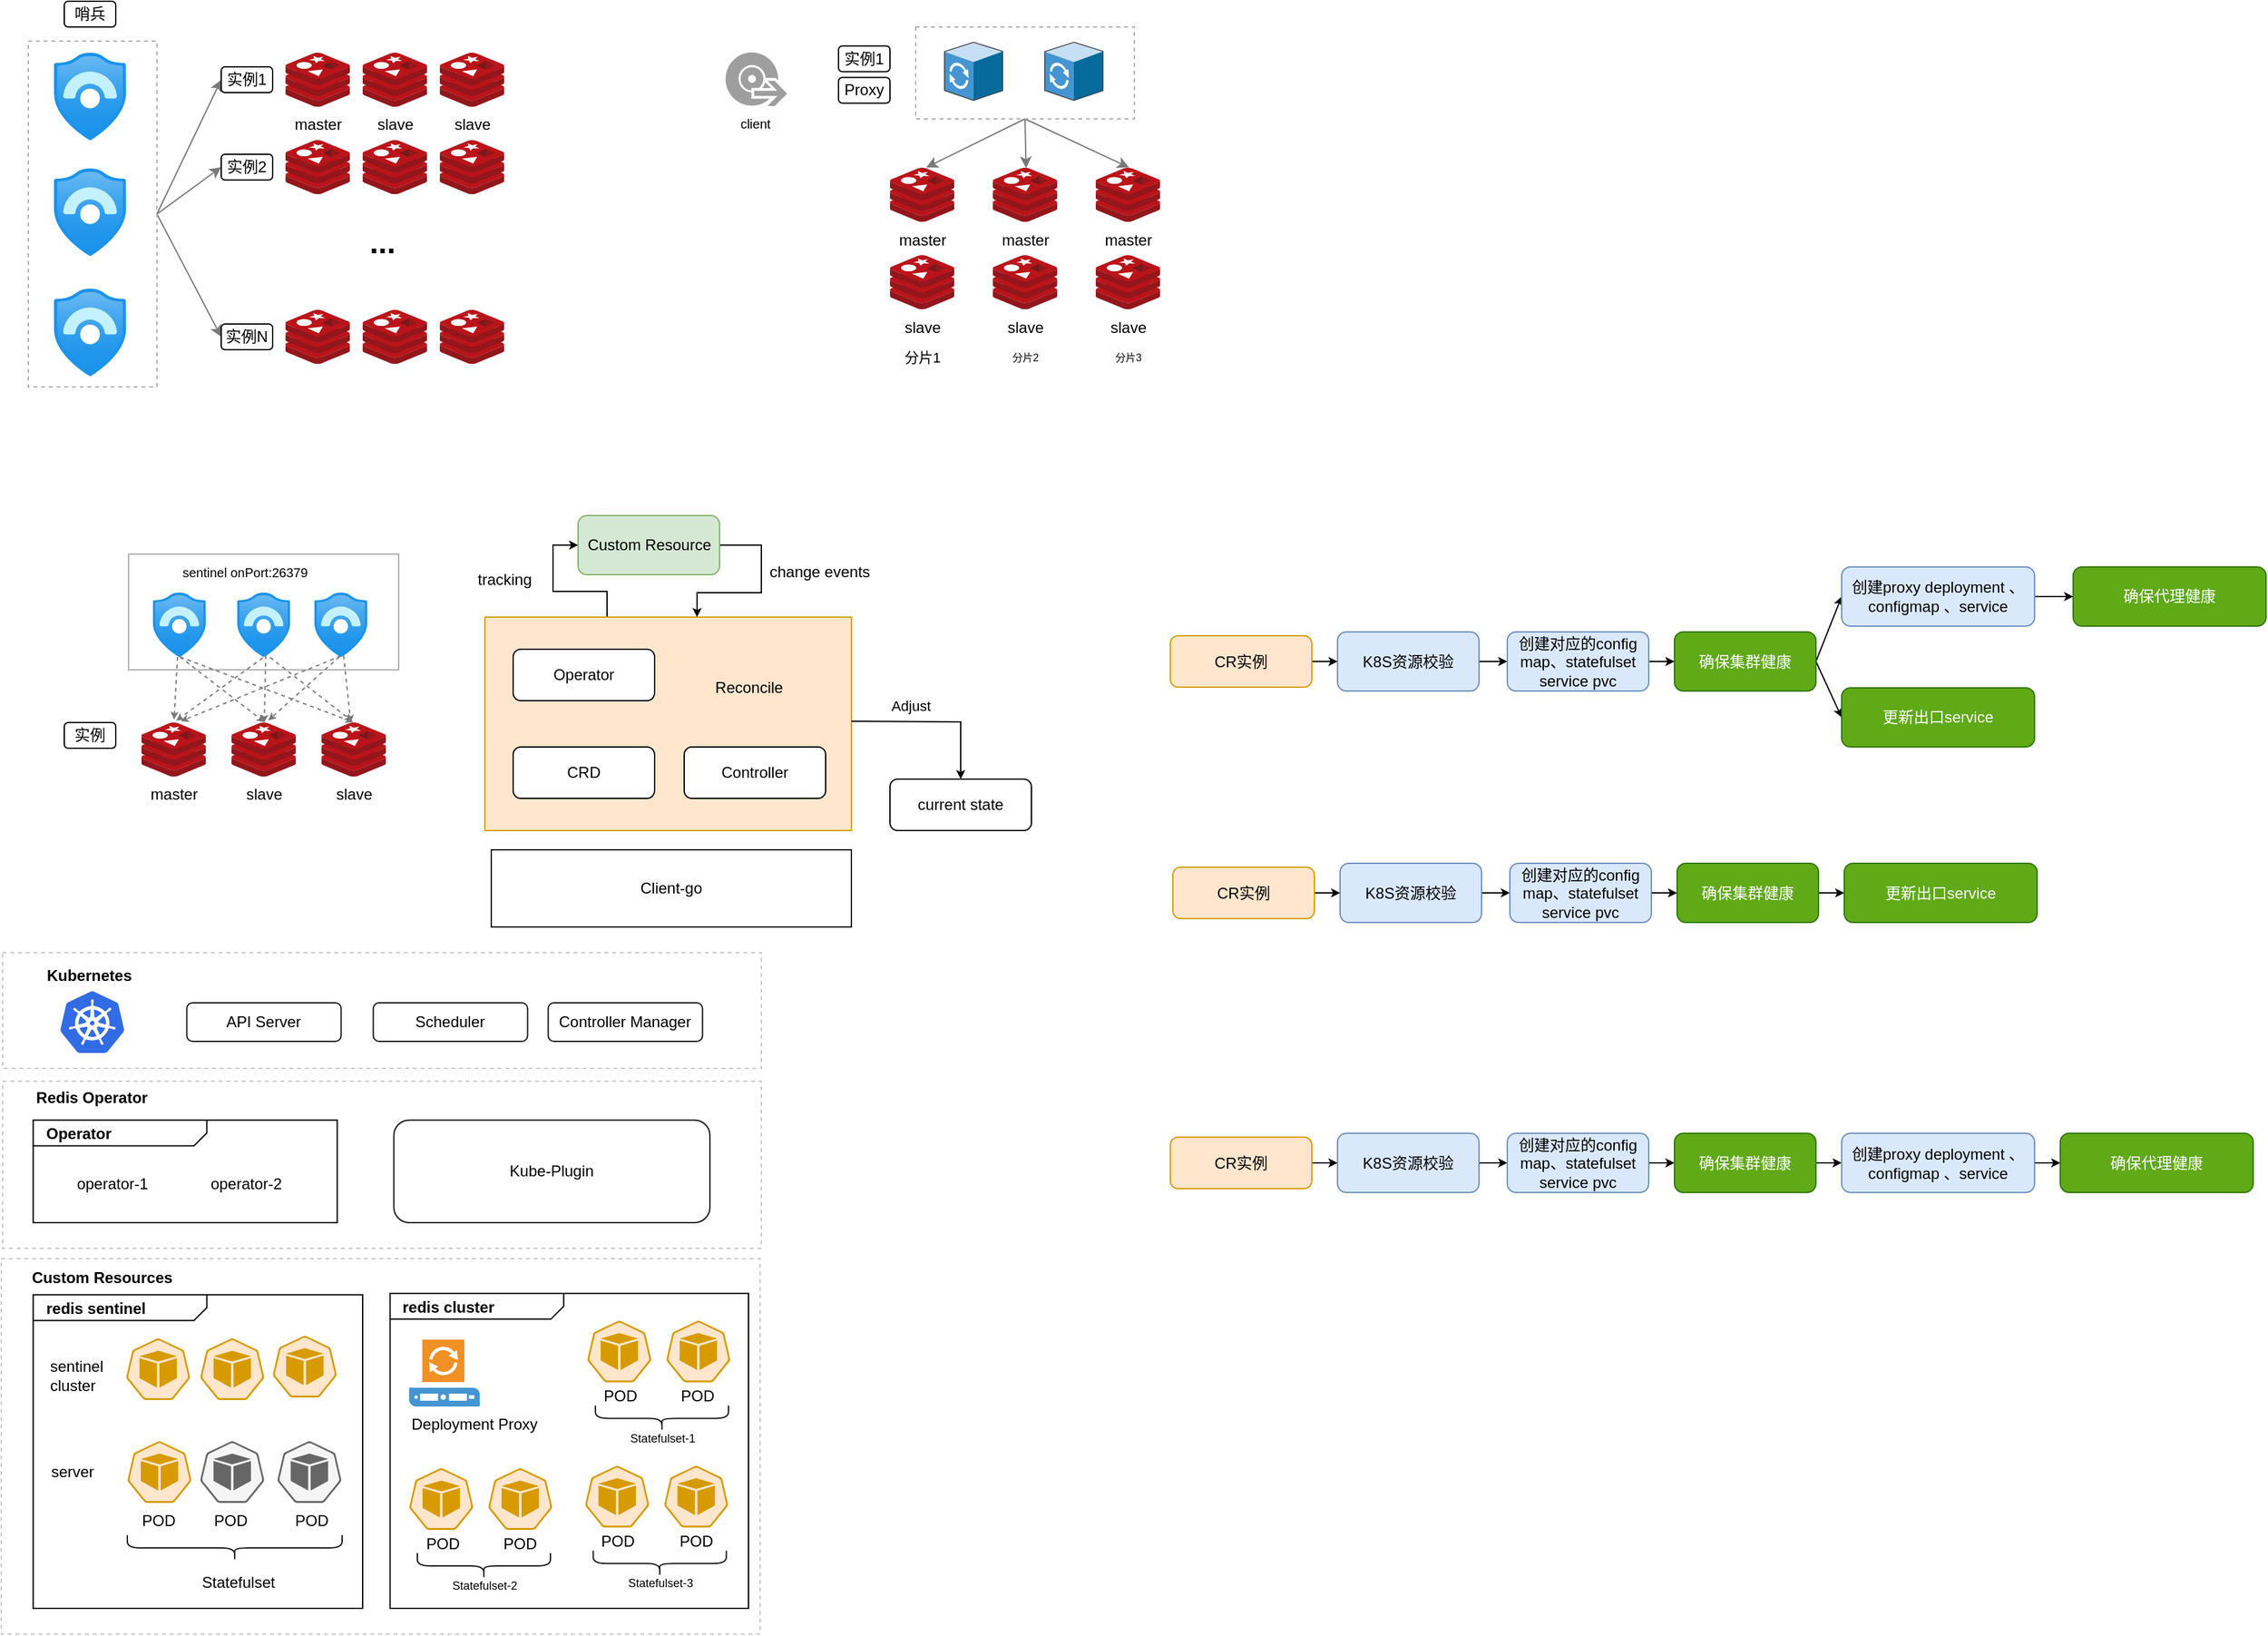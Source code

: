<mxfile version="15.9.6" type="github">
  <diagram id="UypYDCY0DTO_qoeUGzVr" name="Page-1">
    <mxGraphModel dx="981" dy="548" grid="1" gridSize="10" guides="1" tooltips="1" connect="1" arrows="1" fold="1" page="1" pageScale="1" pageWidth="2336" pageHeight="1654" math="0" shadow="0">
      <root>
        <mxCell id="0" />
        <mxCell id="1" parent="0" />
        <mxCell id="_x-VhurMgfSDuc2ts5zv-58" value="" style="rounded=0;whiteSpace=wrap;html=1;dashed=1;strokeColor=#C7C7C7;" vertex="1" parent="1">
          <mxGeometry x="19" y="1008" width="590" height="292" as="geometry" />
        </mxCell>
        <mxCell id="_x-VhurMgfSDuc2ts5zv-57" value="&lt;p style=&quot;margin: 0px ; margin-top: 4px ; margin-left: 10px ; text-align: left&quot;&gt;&lt;b&gt;redis cluster&lt;/b&gt;&lt;/p&gt;" style="html=1;shape=mxgraph.sysml.package;align=left;spacingLeft=5;verticalAlign=top;spacingTop=-3;labelX=135;html=1;overflow=fill;" vertex="1" parent="1">
          <mxGeometry x="321.3" y="1035.06" width="278.7" height="244.94" as="geometry" />
        </mxCell>
        <mxCell id="_x-VhurMgfSDuc2ts5zv-37" value="&lt;p style=&quot;margin: 0px ; margin-top: 4px ; margin-left: 10px ; text-align: left&quot;&gt;&lt;b&gt;redis sentinel&lt;/b&gt;&lt;/p&gt;" style="html=1;shape=mxgraph.sysml.package;align=left;spacingLeft=5;verticalAlign=top;spacingTop=-3;labelX=135;html=1;overflow=fill;" vertex="1" parent="1">
          <mxGeometry x="43.8" y="1036.13" width="256.2" height="243.87" as="geometry" />
        </mxCell>
        <mxCell id="_x-VhurMgfSDuc2ts5zv-23" value="" style="rounded=0;whiteSpace=wrap;html=1;dashed=1;strokeColor=#C7C7C7;" vertex="1" parent="1">
          <mxGeometry x="20" y="870" width="590" height="130" as="geometry" />
        </mxCell>
        <mxCell id="_x-VhurMgfSDuc2ts5zv-11" value="" style="rounded=0;whiteSpace=wrap;html=1;dashed=1;strokeColor=#C7C7C7;" vertex="1" parent="1">
          <mxGeometry x="20" y="770" width="590" height="90" as="geometry" />
        </mxCell>
        <mxCell id="SwYEhvY1zTtye4a5UMkW-8" style="edgeStyle=orthogonalEdgeStyle;rounded=0;orthogonalLoop=1;jettySize=auto;html=1;exitX=0.405;exitY=0.004;exitDx=0;exitDy=0;entryX=0;entryY=0.5;entryDx=0;entryDy=0;exitPerimeter=0;endSize=4;" parent="1" source="SwYEhvY1zTtye4a5UMkW-6" target="SwYEhvY1zTtye4a5UMkW-2" edge="1">
          <mxGeometry relative="1" as="geometry">
            <Array as="points">
              <mxPoint x="490" y="489" />
              <mxPoint x="448" y="489" />
              <mxPoint x="448" y="453" />
            </Array>
          </mxGeometry>
        </mxCell>
        <mxCell id="SwYEhvY1zTtye4a5UMkW-6" value="" style="rounded=0;whiteSpace=wrap;html=1;fillColor=#ffe6cc;strokeColor=#d79b00;" parent="1" vertex="1">
          <mxGeometry x="395" y="509" width="285" height="166" as="geometry" />
        </mxCell>
        <mxCell id="2Fcq3Pcda0Rbf09F9esO-19" style="rounded=0;orthogonalLoop=1;jettySize=auto;html=1;entryX=0;entryY=0.5;entryDx=0;entryDy=0;exitX=1;exitY=0.5;exitDx=0;exitDy=0;strokeColor=#787878;" parent="1" source="2Fcq3Pcda0Rbf09F9esO-18" target="2Fcq3Pcda0Rbf09F9esO-7" edge="1">
          <mxGeometry relative="1" as="geometry" />
        </mxCell>
        <mxCell id="2Fcq3Pcda0Rbf09F9esO-20" style="edgeStyle=none;rounded=0;orthogonalLoop=1;jettySize=auto;html=1;exitX=1;exitY=0.5;exitDx=0;exitDy=0;entryX=0;entryY=0.5;entryDx=0;entryDy=0;strokeColor=#787878;" parent="1" source="2Fcq3Pcda0Rbf09F9esO-18" target="2Fcq3Pcda0Rbf09F9esO-11" edge="1">
          <mxGeometry relative="1" as="geometry" />
        </mxCell>
        <mxCell id="2Fcq3Pcda0Rbf09F9esO-21" style="edgeStyle=none;rounded=0;orthogonalLoop=1;jettySize=auto;html=1;exitX=1;exitY=0.5;exitDx=0;exitDy=0;entryX=0;entryY=0.5;entryDx=0;entryDy=0;strokeColor=#787878;" parent="1" source="2Fcq3Pcda0Rbf09F9esO-18" target="2Fcq3Pcda0Rbf09F9esO-15" edge="1">
          <mxGeometry relative="1" as="geometry" />
        </mxCell>
        <mxCell id="2Fcq3Pcda0Rbf09F9esO-18" value="" style="rounded=0;whiteSpace=wrap;html=1;dashed=1;strokeColor=#ADADAD;fillColor=none;gradientColor=none;" parent="1" vertex="1">
          <mxGeometry x="40" y="61" width="100" height="269" as="geometry" />
        </mxCell>
        <mxCell id="2Fcq3Pcda0Rbf09F9esO-1" value="master" style="sketch=0;aspect=fixed;html=1;points=[];align=center;image;fontSize=12;image=img/lib/mscae/Cache_Redis_Product.svg;" parent="1" vertex="1">
          <mxGeometry x="240" y="70" width="50" height="42" as="geometry" />
        </mxCell>
        <mxCell id="2Fcq3Pcda0Rbf09F9esO-2" value="" style="aspect=fixed;html=1;points=[];align=center;image;fontSize=12;image=img/lib/azure2/security/Azure_Sentinel.svg;" parent="1" vertex="1">
          <mxGeometry x="60" y="70" width="56.0" height="68" as="geometry" />
        </mxCell>
        <mxCell id="2Fcq3Pcda0Rbf09F9esO-3" value="" style="aspect=fixed;html=1;points=[];align=center;image;fontSize=12;image=img/lib/azure2/security/Azure_Sentinel.svg;" parent="1" vertex="1">
          <mxGeometry x="60" y="160" width="56.0" height="68" as="geometry" />
        </mxCell>
        <mxCell id="2Fcq3Pcda0Rbf09F9esO-4" value="" style="aspect=fixed;html=1;points=[];align=center;image;fontSize=12;image=img/lib/azure2/security/Azure_Sentinel.svg;" parent="1" vertex="1">
          <mxGeometry x="60" y="253.5" width="56.0" height="68" as="geometry" />
        </mxCell>
        <mxCell id="2Fcq3Pcda0Rbf09F9esO-5" value="slave" style="sketch=0;aspect=fixed;html=1;points=[];align=center;image;fontSize=12;image=img/lib/mscae/Cache_Redis_Product.svg;" parent="1" vertex="1">
          <mxGeometry x="360" y="70" width="50" height="42" as="geometry" />
        </mxCell>
        <mxCell id="2Fcq3Pcda0Rbf09F9esO-6" value="slave" style="sketch=0;aspect=fixed;html=1;points=[];align=center;image;fontSize=12;image=img/lib/mscae/Cache_Redis_Product.svg;" parent="1" vertex="1">
          <mxGeometry x="300" y="70" width="50" height="42" as="geometry" />
        </mxCell>
        <mxCell id="2Fcq3Pcda0Rbf09F9esO-7" value="实例1" style="rounded=1;whiteSpace=wrap;html=1;" parent="1" vertex="1">
          <mxGeometry x="190" y="81" width="40" height="20" as="geometry" />
        </mxCell>
        <mxCell id="2Fcq3Pcda0Rbf09F9esO-8" value="" style="sketch=0;aspect=fixed;html=1;points=[];align=center;image;fontSize=12;image=img/lib/mscae/Cache_Redis_Product.svg;" parent="1" vertex="1">
          <mxGeometry x="240" y="138" width="50" height="42" as="geometry" />
        </mxCell>
        <mxCell id="2Fcq3Pcda0Rbf09F9esO-9" value="" style="sketch=0;aspect=fixed;html=1;points=[];align=center;image;fontSize=12;image=img/lib/mscae/Cache_Redis_Product.svg;" parent="1" vertex="1">
          <mxGeometry x="360" y="138" width="50" height="42" as="geometry" />
        </mxCell>
        <mxCell id="2Fcq3Pcda0Rbf09F9esO-10" value="" style="sketch=0;aspect=fixed;html=1;points=[];align=center;image;fontSize=12;image=img/lib/mscae/Cache_Redis_Product.svg;" parent="1" vertex="1">
          <mxGeometry x="300" y="138" width="50" height="42" as="geometry" />
        </mxCell>
        <mxCell id="2Fcq3Pcda0Rbf09F9esO-11" value="实例2" style="rounded=1;whiteSpace=wrap;html=1;" parent="1" vertex="1">
          <mxGeometry x="190" y="149" width="40" height="20" as="geometry" />
        </mxCell>
        <mxCell id="2Fcq3Pcda0Rbf09F9esO-12" value="" style="sketch=0;aspect=fixed;html=1;points=[];align=center;image;fontSize=12;image=img/lib/mscae/Cache_Redis_Product.svg;" parent="1" vertex="1">
          <mxGeometry x="240" y="270" width="50" height="42" as="geometry" />
        </mxCell>
        <mxCell id="2Fcq3Pcda0Rbf09F9esO-13" value="" style="sketch=0;aspect=fixed;html=1;points=[];align=center;image;fontSize=12;image=img/lib/mscae/Cache_Redis_Product.svg;" parent="1" vertex="1">
          <mxGeometry x="360" y="270" width="50" height="42" as="geometry" />
        </mxCell>
        <mxCell id="2Fcq3Pcda0Rbf09F9esO-14" value="" style="sketch=0;aspect=fixed;html=1;points=[];align=center;image;fontSize=12;image=img/lib/mscae/Cache_Redis_Product.svg;" parent="1" vertex="1">
          <mxGeometry x="300" y="270" width="50" height="42" as="geometry" />
        </mxCell>
        <mxCell id="2Fcq3Pcda0Rbf09F9esO-15" value="实例N" style="rounded=1;whiteSpace=wrap;html=1;" parent="1" vertex="1">
          <mxGeometry x="190" y="281" width="40" height="20" as="geometry" />
        </mxCell>
        <mxCell id="2Fcq3Pcda0Rbf09F9esO-16" value="&lt;h1&gt;&lt;b style=&quot;line-height: 2.2&quot;&gt;...&lt;/b&gt;&lt;/h1&gt;" style="text;html=1;resizable=0;autosize=1;align=center;verticalAlign=middle;points=[];fillColor=none;strokeColor=none;rounded=0;" parent="1" vertex="1">
          <mxGeometry x="295" y="173" width="40" height="90" as="geometry" />
        </mxCell>
        <mxCell id="2Fcq3Pcda0Rbf09F9esO-17" value="哨兵" style="rounded=1;whiteSpace=wrap;html=1;" parent="1" vertex="1">
          <mxGeometry x="68" y="30" width="40" height="20" as="geometry" />
        </mxCell>
        <mxCell id="2Fcq3Pcda0Rbf09F9esO-63" style="edgeStyle=none;rounded=0;orthogonalLoop=1;jettySize=auto;html=1;exitX=0.5;exitY=1;exitDx=0;exitDy=0;entryX=0.565;entryY=-0.006;entryDx=0;entryDy=0;entryPerimeter=0;fontSize=8;strokeColor=#787878;" parent="1" source="2Fcq3Pcda0Rbf09F9esO-25" target="2Fcq3Pcda0Rbf09F9esO-26" edge="1">
          <mxGeometry relative="1" as="geometry" />
        </mxCell>
        <mxCell id="2Fcq3Pcda0Rbf09F9esO-64" style="edgeStyle=none;rounded=0;orthogonalLoop=1;jettySize=auto;html=1;exitX=0.5;exitY=1;exitDx=0;exitDy=0;entryX=0.517;entryY=0.006;entryDx=0;entryDy=0;entryPerimeter=0;fontSize=8;strokeColor=#787878;" parent="1" source="2Fcq3Pcda0Rbf09F9esO-25" target="2Fcq3Pcda0Rbf09F9esO-56" edge="1">
          <mxGeometry relative="1" as="geometry" />
        </mxCell>
        <mxCell id="2Fcq3Pcda0Rbf09F9esO-65" style="edgeStyle=none;rounded=0;orthogonalLoop=1;jettySize=auto;html=1;exitX=0.5;exitY=1;exitDx=0;exitDy=0;entryX=0.517;entryY=-0.006;entryDx=0;entryDy=0;entryPerimeter=0;fontSize=8;strokeColor=#787878;" parent="1" source="2Fcq3Pcda0Rbf09F9esO-25" target="2Fcq3Pcda0Rbf09F9esO-59" edge="1">
          <mxGeometry relative="1" as="geometry" />
        </mxCell>
        <mxCell id="2Fcq3Pcda0Rbf09F9esO-25" value="" style="rounded=0;whiteSpace=wrap;html=1;dashed=1;strokeColor=#ADADAD;fillColor=none;gradientColor=none;" parent="1" vertex="1">
          <mxGeometry x="730" y="50" width="170" height="71.5" as="geometry" />
        </mxCell>
        <mxCell id="2Fcq3Pcda0Rbf09F9esO-26" value="master" style="sketch=0;aspect=fixed;html=1;points=[];align=center;image;fontSize=12;image=img/lib/mscae/Cache_Redis_Product.svg;" parent="1" vertex="1">
          <mxGeometry x="710" y="159.5" width="50" height="42" as="geometry" />
        </mxCell>
        <mxCell id="2Fcq3Pcda0Rbf09F9esO-31" value="slave" style="sketch=0;aspect=fixed;html=1;points=[];align=center;image;fontSize=12;image=img/lib/mscae/Cache_Redis_Product.svg;" parent="1" vertex="1">
          <mxGeometry x="710" y="227.5" width="50" height="42" as="geometry" />
        </mxCell>
        <mxCell id="2Fcq3Pcda0Rbf09F9esO-32" value="实例1" style="rounded=1;whiteSpace=wrap;html=1;" parent="1" vertex="1">
          <mxGeometry x="670" y="64.75" width="40" height="20" as="geometry" />
        </mxCell>
        <mxCell id="2Fcq3Pcda0Rbf09F9esO-42" value="Proxy" style="rounded=1;whiteSpace=wrap;html=1;" parent="1" vertex="1">
          <mxGeometry x="670" y="89.25" width="40" height="20" as="geometry" />
        </mxCell>
        <mxCell id="2Fcq3Pcda0Rbf09F9esO-44" value="" style="shadow=0;dashed=0;html=1;labelPosition=center;verticalLabelPosition=bottom;verticalAlign=top;align=center;outlineConnect=0;shape=mxgraph.veeam.3d.proxy;strokeColor=#ADADAD;fillColor=none;gradientColor=none;" parent="1" vertex="1">
          <mxGeometry x="752" y="61.5" width="46" height="46" as="geometry" />
        </mxCell>
        <mxCell id="2Fcq3Pcda0Rbf09F9esO-46" value="" style="shadow=0;dashed=0;html=1;labelPosition=center;verticalLabelPosition=bottom;verticalAlign=top;align=center;outlineConnect=0;shape=mxgraph.veeam.3d.proxy;strokeColor=#ADADAD;fillColor=none;gradientColor=none;" parent="1" vertex="1">
          <mxGeometry x="830" y="61.5" width="46" height="46" as="geometry" />
        </mxCell>
        <mxCell id="2Fcq3Pcda0Rbf09F9esO-55" value="分片1" style="rounded=1;fontSize=11;fillColor=none;strokeColor=none;html=1;" parent="1" vertex="1">
          <mxGeometry x="700" y="291.5" width="70" height="30" as="geometry" />
        </mxCell>
        <mxCell id="2Fcq3Pcda0Rbf09F9esO-56" value="master" style="sketch=0;aspect=fixed;html=1;points=[];align=center;image;fontSize=12;image=img/lib/mscae/Cache_Redis_Product.svg;" parent="1" vertex="1">
          <mxGeometry x="790" y="159.5" width="50" height="42" as="geometry" />
        </mxCell>
        <mxCell id="2Fcq3Pcda0Rbf09F9esO-57" value="slave" style="sketch=0;aspect=fixed;html=1;points=[];align=center;image;fontSize=12;image=img/lib/mscae/Cache_Redis_Product.svg;" parent="1" vertex="1">
          <mxGeometry x="790" y="227.5" width="50" height="42" as="geometry" />
        </mxCell>
        <mxCell id="2Fcq3Pcda0Rbf09F9esO-58" value="分片2" style="rounded=1;fontSize=8;fillColor=none;strokeColor=none;html=1;" parent="1" vertex="1">
          <mxGeometry x="780" y="291.5" width="70" height="30" as="geometry" />
        </mxCell>
        <mxCell id="2Fcq3Pcda0Rbf09F9esO-59" value="master" style="sketch=0;aspect=fixed;html=1;points=[];align=center;image;fontSize=12;image=img/lib/mscae/Cache_Redis_Product.svg;" parent="1" vertex="1">
          <mxGeometry x="870" y="159.5" width="50" height="42" as="geometry" />
        </mxCell>
        <mxCell id="2Fcq3Pcda0Rbf09F9esO-60" value="slave" style="sketch=0;aspect=fixed;html=1;points=[];align=center;image;fontSize=12;image=img/lib/mscae/Cache_Redis_Product.svg;" parent="1" vertex="1">
          <mxGeometry x="870" y="227.5" width="50" height="42" as="geometry" />
        </mxCell>
        <mxCell id="2Fcq3Pcda0Rbf09F9esO-61" value="分片3" style="rounded=1;fontSize=8;fillColor=none;strokeColor=none;html=1;" parent="1" vertex="1">
          <mxGeometry x="860" y="291.5" width="70" height="30" as="geometry" />
        </mxCell>
        <mxCell id="2Fcq3Pcda0Rbf09F9esO-94" value="" style="rounded=0;whiteSpace=wrap;html=1;strokeColor=#ADADAD;fillColor=none;gradientColor=none;" parent="1" vertex="1">
          <mxGeometry x="118" y="460" width="210" height="90" as="geometry" />
        </mxCell>
        <mxCell id="2Fcq3Pcda0Rbf09F9esO-95" value="master" style="sketch=0;aspect=fixed;html=1;points=[];align=center;image;fontSize=12;image=img/lib/mscae/Cache_Redis_Product.svg;" parent="1" vertex="1">
          <mxGeometry x="128" y="591" width="50" height="42" as="geometry" />
        </mxCell>
        <mxCell id="2Fcq3Pcda0Rbf09F9esO-98" value="" style="aspect=fixed;html=1;points=[];align=center;image;fontSize=12;image=img/lib/azure2/security/Azure_Sentinel.svg;" parent="1" vertex="1">
          <mxGeometry x="262.41" y="490" width="41.18" height="50" as="geometry" />
        </mxCell>
        <mxCell id="2Fcq3Pcda0Rbf09F9esO-99" value="slave" style="sketch=0;aspect=fixed;html=1;points=[];align=center;image;fontSize=12;image=img/lib/mscae/Cache_Redis_Product.svg;" parent="1" vertex="1">
          <mxGeometry x="268" y="591" width="50" height="42" as="geometry" />
        </mxCell>
        <mxCell id="2Fcq3Pcda0Rbf09F9esO-100" value="slave" style="sketch=0;aspect=fixed;html=1;points=[];align=center;image;fontSize=12;image=img/lib/mscae/Cache_Redis_Product.svg;" parent="1" vertex="1">
          <mxGeometry x="198" y="591" width="50" height="42" as="geometry" />
        </mxCell>
        <mxCell id="2Fcq3Pcda0Rbf09F9esO-101" value="实例" style="rounded=1;whiteSpace=wrap;html=1;" parent="1" vertex="1">
          <mxGeometry x="68" y="591" width="40" height="20" as="geometry" />
        </mxCell>
        <mxCell id="2Fcq3Pcda0Rbf09F9esO-111" value="sentinel onPort:26379" style="rounded=1;whiteSpace=wrap;strokeColor=none;fillColor=none;align=left;fontSize=10;" parent="1" vertex="1">
          <mxGeometry x="158" y="464" width="130" height="20" as="geometry" />
        </mxCell>
        <mxCell id="2Fcq3Pcda0Rbf09F9esO-117" style="edgeStyle=none;rounded=0;orthogonalLoop=1;jettySize=auto;html=1;entryX=0.507;entryY=-0.056;entryDx=0;entryDy=0;entryPerimeter=0;dashed=1;fontSize=10;strokeColor=#787878;endSize=3;" parent="1" source="2Fcq3Pcda0Rbf09F9esO-112" target="2Fcq3Pcda0Rbf09F9esO-95" edge="1">
          <mxGeometry relative="1" as="geometry" />
        </mxCell>
        <mxCell id="2Fcq3Pcda0Rbf09F9esO-112" value="" style="aspect=fixed;html=1;points=[];align=center;image;fontSize=12;image=img/lib/azure2/security/Azure_Sentinel.svg;" parent="1" vertex="1">
          <mxGeometry x="136.82" y="490" width="41.18" height="50" as="geometry" />
        </mxCell>
        <mxCell id="2Fcq3Pcda0Rbf09F9esO-113" value="" style="aspect=fixed;html=1;points=[];align=center;image;fontSize=12;image=img/lib/azure2/security/Azure_Sentinel.svg;" parent="1" vertex="1">
          <mxGeometry x="202.41" y="490" width="41.18" height="50" as="geometry" />
        </mxCell>
        <mxCell id="2Fcq3Pcda0Rbf09F9esO-118" style="edgeStyle=none;rounded=0;orthogonalLoop=1;jettySize=auto;html=1;entryX=0.513;entryY=-0.008;entryDx=0;entryDy=0;entryPerimeter=0;dashed=1;fontSize=10;strokeColor=#787878;endSize=3;" parent="1" target="2Fcq3Pcda0Rbf09F9esO-100" edge="1">
          <mxGeometry relative="1" as="geometry">
            <mxPoint x="158" y="540" as="sourcePoint" />
            <mxPoint x="173.35" y="587.648" as="targetPoint" />
          </mxGeometry>
        </mxCell>
        <mxCell id="2Fcq3Pcda0Rbf09F9esO-119" style="edgeStyle=none;rounded=0;orthogonalLoop=1;jettySize=auto;html=1;entryX=0.493;entryY=-0.008;entryDx=0;entryDy=0;entryPerimeter=0;dashed=1;fontSize=10;strokeColor=#787878;endSize=3;" parent="1" target="2Fcq3Pcda0Rbf09F9esO-99" edge="1">
          <mxGeometry relative="1" as="geometry">
            <mxPoint x="158" y="540" as="sourcePoint" />
            <mxPoint x="183.35" y="597.648" as="targetPoint" />
          </mxGeometry>
        </mxCell>
        <mxCell id="2Fcq3Pcda0Rbf09F9esO-120" style="edgeStyle=none;rounded=0;orthogonalLoop=1;jettySize=auto;html=1;entryX=0.54;entryY=-0.032;entryDx=0;entryDy=0;entryPerimeter=0;dashed=1;fontSize=10;strokeColor=#787878;endSize=3;exitX=0.484;exitY=1.013;exitDx=0;exitDy=0;exitPerimeter=0;" parent="1" source="2Fcq3Pcda0Rbf09F9esO-113" target="2Fcq3Pcda0Rbf09F9esO-95" edge="1">
          <mxGeometry relative="1" as="geometry">
            <mxPoint x="189.78" y="570" as="sourcePoint" />
            <mxPoint x="193.35" y="607.648" as="targetPoint" />
          </mxGeometry>
        </mxCell>
        <mxCell id="2Fcq3Pcda0Rbf09F9esO-121" style="edgeStyle=none;rounded=0;orthogonalLoop=1;jettySize=auto;html=1;dashed=1;fontSize=10;strokeColor=#787878;endSize=3;exitX=0.54;exitY=0.973;exitDx=0;exitDy=0;exitPerimeter=0;" parent="1" source="2Fcq3Pcda0Rbf09F9esO-113" target="2Fcq3Pcda0Rbf09F9esO-100" edge="1">
          <mxGeometry relative="1" as="geometry">
            <mxPoint x="199.78" y="580" as="sourcePoint" />
            <mxPoint x="203.35" y="617.648" as="targetPoint" />
          </mxGeometry>
        </mxCell>
        <mxCell id="2Fcq3Pcda0Rbf09F9esO-122" style="edgeStyle=none;rounded=0;orthogonalLoop=1;jettySize=auto;html=1;entryX=0.48;entryY=-0.024;entryDx=0;entryDy=0;entryPerimeter=0;dashed=1;fontSize=10;strokeColor=#787878;endSize=3;exitX=0.621;exitY=1.007;exitDx=0;exitDy=0;exitPerimeter=0;" parent="1" source="2Fcq3Pcda0Rbf09F9esO-113" target="2Fcq3Pcda0Rbf09F9esO-99" edge="1">
          <mxGeometry relative="1" as="geometry">
            <mxPoint x="209.78" y="590" as="sourcePoint" />
            <mxPoint x="213.35" y="627.648" as="targetPoint" />
          </mxGeometry>
        </mxCell>
        <mxCell id="2Fcq3Pcda0Rbf09F9esO-123" style="edgeStyle=none;rounded=0;orthogonalLoop=1;jettySize=auto;html=1;entryX=0.613;entryY=-0.024;entryDx=0;entryDy=0;entryPerimeter=0;dashed=1;fontSize=10;strokeColor=#787878;endSize=3;exitX=0.501;exitY=0.985;exitDx=0;exitDy=0;exitPerimeter=0;" parent="1" source="2Fcq3Pcda0Rbf09F9esO-98" target="2Fcq3Pcda0Rbf09F9esO-95" edge="1">
          <mxGeometry relative="1" as="geometry">
            <mxPoint x="219.78" y="600" as="sourcePoint" />
            <mxPoint x="223.35" y="637.648" as="targetPoint" />
          </mxGeometry>
        </mxCell>
        <mxCell id="2Fcq3Pcda0Rbf09F9esO-124" style="edgeStyle=none;rounded=0;orthogonalLoop=1;jettySize=auto;html=1;entryX=0.573;entryY=-0.04;entryDx=0;entryDy=0;entryPerimeter=0;dashed=1;fontSize=10;strokeColor=#787878;endSize=3;exitX=0.473;exitY=0.998;exitDx=0;exitDy=0;exitPerimeter=0;" parent="1" source="2Fcq3Pcda0Rbf09F9esO-98" target="2Fcq3Pcda0Rbf09F9esO-100" edge="1">
          <mxGeometry relative="1" as="geometry">
            <mxPoint x="229.78" y="610" as="sourcePoint" />
            <mxPoint x="233.35" y="647.648" as="targetPoint" />
          </mxGeometry>
        </mxCell>
        <mxCell id="2Fcq3Pcda0Rbf09F9esO-125" style="edgeStyle=none;rounded=0;orthogonalLoop=1;jettySize=auto;html=1;dashed=1;fontSize=10;strokeColor=#787878;endSize=3;exitX=0.552;exitY=0.979;exitDx=0;exitDy=0;exitPerimeter=0;" parent="1" source="2Fcq3Pcda0Rbf09F9esO-98" target="2Fcq3Pcda0Rbf09F9esO-99" edge="1">
          <mxGeometry relative="1" as="geometry">
            <mxPoint x="239.78" y="620" as="sourcePoint" />
            <mxPoint x="243.35" y="657.648" as="targetPoint" />
          </mxGeometry>
        </mxCell>
        <mxCell id="2Fcq3Pcda0Rbf09F9esO-126" value="client" style="sketch=0;pointerEvents=1;shadow=0;dashed=0;html=1;strokeColor=none;labelPosition=center;verticalLabelPosition=bottom;verticalAlign=top;align=center;fillColor=#9E9E9E;shape=mxgraph.mscae.intune.client_software;fontSize=10;" parent="1" vertex="1">
          <mxGeometry x="580" y="68" width="50" height="45" as="geometry" />
        </mxCell>
        <mxCell id="SwYEhvY1zTtye4a5UMkW-9" style="edgeStyle=orthogonalEdgeStyle;rounded=0;orthogonalLoop=1;jettySize=auto;html=1;exitX=1;exitY=0.5;exitDx=0;exitDy=0;endSize=4;" parent="1" source="SwYEhvY1zTtye4a5UMkW-2" edge="1">
          <mxGeometry relative="1" as="geometry">
            <mxPoint x="560" y="509" as="targetPoint" />
            <Array as="points">
              <mxPoint x="610" y="453" />
              <mxPoint x="610" y="490" />
              <mxPoint x="560" y="490" />
            </Array>
          </mxGeometry>
        </mxCell>
        <mxCell id="SwYEhvY1zTtye4a5UMkW-2" value="Custom Resource" style="rounded=1;whiteSpace=wrap;html=1;fillColor=#d5e8d4;strokeColor=#82b366;" parent="1" vertex="1">
          <mxGeometry x="467.5" y="430" width="110" height="46" as="geometry" />
        </mxCell>
        <mxCell id="SwYEhvY1zTtye4a5UMkW-3" value="Operator" style="rounded=1;whiteSpace=wrap;html=1;" parent="1" vertex="1">
          <mxGeometry x="417" y="534" width="110" height="40" as="geometry" />
        </mxCell>
        <mxCell id="SwYEhvY1zTtye4a5UMkW-4" value="CRD" style="rounded=1;whiteSpace=wrap;html=1;" parent="1" vertex="1">
          <mxGeometry x="417" y="610" width="110" height="40" as="geometry" />
        </mxCell>
        <mxCell id="SwYEhvY1zTtye4a5UMkW-5" value="Controller" style="rounded=1;whiteSpace=wrap;html=1;" parent="1" vertex="1">
          <mxGeometry x="550" y="610" width="110" height="40" as="geometry" />
        </mxCell>
        <mxCell id="SwYEhvY1zTtye4a5UMkW-7" value="Client-go" style="rounded=0;whiteSpace=wrap;html=1;" parent="1" vertex="1">
          <mxGeometry x="400" y="690" width="280" height="60" as="geometry" />
        </mxCell>
        <mxCell id="SwYEhvY1zTtye4a5UMkW-10" value="tracking" style="text;html=1;resizable=0;autosize=1;align=center;verticalAlign=middle;points=[];fillColor=none;strokeColor=none;rounded=0;" parent="1" vertex="1">
          <mxGeometry x="380" y="470" width="60" height="20" as="geometry" />
        </mxCell>
        <mxCell id="SwYEhvY1zTtye4a5UMkW-11" value="change events" style="text;html=1;resizable=0;autosize=1;align=center;verticalAlign=middle;points=[];fillColor=none;strokeColor=none;rounded=0;" parent="1" vertex="1">
          <mxGeometry x="610" y="464" width="90" height="20" as="geometry" />
        </mxCell>
        <mxCell id="SwYEhvY1zTtye4a5UMkW-12" value="" style="shape=image;html=1;verticalAlign=top;verticalLabelPosition=bottom;labelBackgroundColor=#ffffff;imageAspect=0;aspect=fixed;image=https://cdn0.iconfinder.com/data/icons/faticons-2/29/refresh27-128.png;strokeWidth=2;" parent="1" vertex="1">
          <mxGeometry x="590" y="534" width="19" height="19" as="geometry" />
        </mxCell>
        <mxCell id="SwYEhvY1zTtye4a5UMkW-16" style="edgeStyle=orthogonalEdgeStyle;rounded=0;orthogonalLoop=1;jettySize=auto;html=1;endSize=4;entryX=0.5;entryY=0;entryDx=0;entryDy=0;" parent="1" target="SwYEhvY1zTtye4a5UMkW-17" edge="1">
          <mxGeometry relative="1" as="geometry">
            <mxPoint x="760" y="630" as="targetPoint" />
            <mxPoint x="680" y="590" as="sourcePoint" />
          </mxGeometry>
        </mxCell>
        <mxCell id="SwYEhvY1zTtye4a5UMkW-19" value="Adjust" style="edgeLabel;html=1;align=center;verticalAlign=middle;resizable=0;points=[];" parent="SwYEhvY1zTtye4a5UMkW-16" vertex="1" connectable="0">
          <mxGeometry x="-0.146" y="1" relative="1" as="geometry">
            <mxPoint x="-10" y="-12" as="offset" />
          </mxGeometry>
        </mxCell>
        <mxCell id="SwYEhvY1zTtye4a5UMkW-15" value="Reconcile" style="text;html=1;resizable=0;autosize=1;align=center;verticalAlign=middle;points=[];fillColor=none;strokeColor=none;rounded=0;labelBackgroundColor=none;" parent="1" vertex="1">
          <mxGeometry x="564.5" y="554" width="70" height="20" as="geometry" />
        </mxCell>
        <mxCell id="SwYEhvY1zTtye4a5UMkW-17" value="current state" style="rounded=1;whiteSpace=wrap;html=1;" parent="1" vertex="1">
          <mxGeometry x="710" y="635" width="110" height="40" as="geometry" />
        </mxCell>
        <mxCell id="SwYEhvY1zTtye4a5UMkW-41" style="edgeStyle=orthogonalEdgeStyle;rounded=0;orthogonalLoop=1;jettySize=auto;html=1;exitX=1;exitY=0.5;exitDx=0;exitDy=0;entryX=0;entryY=0.5;entryDx=0;entryDy=0;endSize=4;" parent="1" source="SwYEhvY1zTtye4a5UMkW-23" target="SwYEhvY1zTtye4a5UMkW-35" edge="1">
          <mxGeometry relative="1" as="geometry" />
        </mxCell>
        <mxCell id="SwYEhvY1zTtye4a5UMkW-23" value="K8S资源校验" style="rounded=1;whiteSpace=wrap;html=1;fillColor=#dae8fc;strokeColor=#6c8ebf;" parent="1" vertex="1">
          <mxGeometry x="1058" y="520.5" width="110" height="46" as="geometry" />
        </mxCell>
        <mxCell id="SwYEhvY1zTtye4a5UMkW-40" style="edgeStyle=orthogonalEdgeStyle;rounded=0;orthogonalLoop=1;jettySize=auto;html=1;exitX=1;exitY=0.5;exitDx=0;exitDy=0;entryX=0;entryY=0.5;entryDx=0;entryDy=0;endSize=4;" parent="1" source="SwYEhvY1zTtye4a5UMkW-24" target="SwYEhvY1zTtye4a5UMkW-23" edge="1">
          <mxGeometry relative="1" as="geometry" />
        </mxCell>
        <mxCell id="SwYEhvY1zTtye4a5UMkW-24" value="CR实例" style="rounded=1;whiteSpace=wrap;html=1;fillColor=#ffe6cc;strokeColor=#d79b00;" parent="1" vertex="1">
          <mxGeometry x="928" y="523.5" width="110" height="40" as="geometry" />
        </mxCell>
        <mxCell id="SwYEhvY1zTtye4a5UMkW-47" style="edgeStyle=none;rounded=0;orthogonalLoop=1;jettySize=auto;html=1;exitX=1;exitY=0.5;exitDx=0;exitDy=0;endSize=4;" parent="1" source="SwYEhvY1zTtye4a5UMkW-35" target="SwYEhvY1zTtye4a5UMkW-36" edge="1">
          <mxGeometry relative="1" as="geometry" />
        </mxCell>
        <mxCell id="SwYEhvY1zTtye4a5UMkW-35" value="创建对应的config map、statefulset service pvc" style="rounded=1;whiteSpace=wrap;html=1;fillColor=#dae8fc;strokeColor=#6c8ebf;" parent="1" vertex="1">
          <mxGeometry x="1190" y="520.5" width="110" height="46" as="geometry" />
        </mxCell>
        <mxCell id="SwYEhvY1zTtye4a5UMkW-44" style="edgeStyle=none;rounded=0;orthogonalLoop=1;jettySize=auto;html=1;exitX=1;exitY=0.5;exitDx=0;exitDy=0;entryX=0;entryY=0.5;entryDx=0;entryDy=0;endSize=4;" parent="1" source="SwYEhvY1zTtye4a5UMkW-36" target="SwYEhvY1zTtye4a5UMkW-37" edge="1">
          <mxGeometry relative="1" as="geometry" />
        </mxCell>
        <mxCell id="SwYEhvY1zTtye4a5UMkW-45" style="edgeStyle=none;rounded=0;orthogonalLoop=1;jettySize=auto;html=1;exitX=1;exitY=0.5;exitDx=0;exitDy=0;entryX=0;entryY=0.5;entryDx=0;entryDy=0;endSize=4;" parent="1" source="SwYEhvY1zTtye4a5UMkW-36" target="SwYEhvY1zTtye4a5UMkW-38" edge="1">
          <mxGeometry relative="1" as="geometry" />
        </mxCell>
        <mxCell id="SwYEhvY1zTtye4a5UMkW-36" value="确保集群健康" style="rounded=1;whiteSpace=wrap;html=1;fillColor=#60a917;strokeColor=#2D7600;fontColor=#ffffff;" parent="1" vertex="1">
          <mxGeometry x="1320" y="520.5" width="110" height="46" as="geometry" />
        </mxCell>
        <mxCell id="SwYEhvY1zTtye4a5UMkW-46" style="edgeStyle=none;rounded=0;orthogonalLoop=1;jettySize=auto;html=1;exitX=1;exitY=0.5;exitDx=0;exitDy=0;entryX=0;entryY=0.5;entryDx=0;entryDy=0;endSize=4;" parent="1" source="SwYEhvY1zTtye4a5UMkW-37" target="SwYEhvY1zTtye4a5UMkW-39" edge="1">
          <mxGeometry relative="1" as="geometry" />
        </mxCell>
        <mxCell id="SwYEhvY1zTtye4a5UMkW-37" value="创建proxy deployment 、configmap 、service" style="rounded=1;whiteSpace=wrap;html=1;fillColor=#dae8fc;strokeColor=#6c8ebf;" parent="1" vertex="1">
          <mxGeometry x="1450" y="470" width="150" height="46" as="geometry" />
        </mxCell>
        <mxCell id="SwYEhvY1zTtye4a5UMkW-38" value="更新出口service" style="rounded=1;whiteSpace=wrap;html=1;fillColor=#60a917;strokeColor=#2D7600;fontColor=#ffffff;" parent="1" vertex="1">
          <mxGeometry x="1450" y="564" width="150" height="46" as="geometry" />
        </mxCell>
        <mxCell id="SwYEhvY1zTtye4a5UMkW-39" value="确保代理健康" style="rounded=1;whiteSpace=wrap;html=1;fillColor=#60a917;strokeColor=#2D7600;fontColor=#ffffff;" parent="1" vertex="1">
          <mxGeometry x="1630" y="470" width="150" height="46" as="geometry" />
        </mxCell>
        <mxCell id="vBZXi1XHdykudHTi2sjK-1" style="edgeStyle=orthogonalEdgeStyle;rounded=0;orthogonalLoop=1;jettySize=auto;html=1;exitX=1;exitY=0.5;exitDx=0;exitDy=0;entryX=0;entryY=0.5;entryDx=0;entryDy=0;endSize=4;" parent="1" source="vBZXi1XHdykudHTi2sjK-2" target="vBZXi1XHdykudHTi2sjK-6" edge="1">
          <mxGeometry relative="1" as="geometry" />
        </mxCell>
        <mxCell id="vBZXi1XHdykudHTi2sjK-2" value="K8S资源校验" style="rounded=1;whiteSpace=wrap;html=1;fillColor=#dae8fc;strokeColor=#6c8ebf;" parent="1" vertex="1">
          <mxGeometry x="1060" y="700.5" width="110" height="46" as="geometry" />
        </mxCell>
        <mxCell id="vBZXi1XHdykudHTi2sjK-3" style="edgeStyle=orthogonalEdgeStyle;rounded=0;orthogonalLoop=1;jettySize=auto;html=1;exitX=1;exitY=0.5;exitDx=0;exitDy=0;entryX=0;entryY=0.5;entryDx=0;entryDy=0;endSize=4;" parent="1" source="vBZXi1XHdykudHTi2sjK-4" target="vBZXi1XHdykudHTi2sjK-2" edge="1">
          <mxGeometry relative="1" as="geometry" />
        </mxCell>
        <mxCell id="vBZXi1XHdykudHTi2sjK-4" value="CR实例" style="rounded=1;whiteSpace=wrap;html=1;fillColor=#ffe6cc;strokeColor=#d79b00;" parent="1" vertex="1">
          <mxGeometry x="930" y="703.5" width="110" height="40" as="geometry" />
        </mxCell>
        <mxCell id="vBZXi1XHdykudHTi2sjK-5" style="edgeStyle=none;rounded=0;orthogonalLoop=1;jettySize=auto;html=1;exitX=1;exitY=0.5;exitDx=0;exitDy=0;endSize=4;" parent="1" source="vBZXi1XHdykudHTi2sjK-6" target="vBZXi1XHdykudHTi2sjK-9" edge="1">
          <mxGeometry relative="1" as="geometry" />
        </mxCell>
        <mxCell id="vBZXi1XHdykudHTi2sjK-6" value="创建对应的config map、statefulset service pvc" style="rounded=1;whiteSpace=wrap;html=1;fillColor=#dae8fc;strokeColor=#6c8ebf;" parent="1" vertex="1">
          <mxGeometry x="1192" y="700.5" width="110" height="46" as="geometry" />
        </mxCell>
        <mxCell id="vBZXi1XHdykudHTi2sjK-8" style="edgeStyle=none;rounded=0;orthogonalLoop=1;jettySize=auto;html=1;exitX=1;exitY=0.5;exitDx=0;exitDy=0;entryX=0;entryY=0.5;entryDx=0;entryDy=0;endSize=4;" parent="1" source="vBZXi1XHdykudHTi2sjK-9" target="vBZXi1XHdykudHTi2sjK-12" edge="1">
          <mxGeometry relative="1" as="geometry" />
        </mxCell>
        <mxCell id="vBZXi1XHdykudHTi2sjK-9" value="确保集群健康" style="rounded=1;whiteSpace=wrap;html=1;fillColor=#60a917;strokeColor=#2D7600;fontColor=#ffffff;" parent="1" vertex="1">
          <mxGeometry x="1322" y="700.5" width="110" height="46" as="geometry" />
        </mxCell>
        <mxCell id="vBZXi1XHdykudHTi2sjK-12" value="更新出口service" style="rounded=1;whiteSpace=wrap;html=1;fillColor=#60a917;strokeColor=#2D7600;fontColor=#ffffff;" parent="1" vertex="1">
          <mxGeometry x="1452" y="700.5" width="150" height="46" as="geometry" />
        </mxCell>
        <mxCell id="vBZXi1XHdykudHTi2sjK-14" style="edgeStyle=orthogonalEdgeStyle;rounded=0;orthogonalLoop=1;jettySize=auto;html=1;exitX=1;exitY=0.5;exitDx=0;exitDy=0;entryX=0;entryY=0.5;entryDx=0;entryDy=0;endSize=4;" parent="1" source="vBZXi1XHdykudHTi2sjK-15" target="vBZXi1XHdykudHTi2sjK-19" edge="1">
          <mxGeometry relative="1" as="geometry" />
        </mxCell>
        <mxCell id="vBZXi1XHdykudHTi2sjK-15" value="K8S资源校验" style="rounded=1;whiteSpace=wrap;html=1;fillColor=#dae8fc;strokeColor=#6c8ebf;" parent="1" vertex="1">
          <mxGeometry x="1058" y="910.5" width="110" height="46" as="geometry" />
        </mxCell>
        <mxCell id="vBZXi1XHdykudHTi2sjK-16" style="edgeStyle=orthogonalEdgeStyle;rounded=0;orthogonalLoop=1;jettySize=auto;html=1;exitX=1;exitY=0.5;exitDx=0;exitDy=0;entryX=0;entryY=0.5;entryDx=0;entryDy=0;endSize=4;" parent="1" source="vBZXi1XHdykudHTi2sjK-17" target="vBZXi1XHdykudHTi2sjK-15" edge="1">
          <mxGeometry relative="1" as="geometry" />
        </mxCell>
        <mxCell id="vBZXi1XHdykudHTi2sjK-17" value="CR实例" style="rounded=1;whiteSpace=wrap;html=1;fillColor=#ffe6cc;strokeColor=#d79b00;" parent="1" vertex="1">
          <mxGeometry x="928" y="913.5" width="110" height="40" as="geometry" />
        </mxCell>
        <mxCell id="vBZXi1XHdykudHTi2sjK-18" style="edgeStyle=none;rounded=0;orthogonalLoop=1;jettySize=auto;html=1;exitX=1;exitY=0.5;exitDx=0;exitDy=0;endSize=4;" parent="1" source="vBZXi1XHdykudHTi2sjK-19" target="vBZXi1XHdykudHTi2sjK-22" edge="1">
          <mxGeometry relative="1" as="geometry" />
        </mxCell>
        <mxCell id="vBZXi1XHdykudHTi2sjK-19" value="创建对应的config map、statefulset service pvc" style="rounded=1;whiteSpace=wrap;html=1;fillColor=#dae8fc;strokeColor=#6c8ebf;" parent="1" vertex="1">
          <mxGeometry x="1190" y="910.5" width="110" height="46" as="geometry" />
        </mxCell>
        <mxCell id="vBZXi1XHdykudHTi2sjK-20" style="edgeStyle=none;rounded=0;orthogonalLoop=1;jettySize=auto;html=1;exitX=1;exitY=0.5;exitDx=0;exitDy=0;entryX=0;entryY=0.5;entryDx=0;entryDy=0;endSize=4;" parent="1" source="vBZXi1XHdykudHTi2sjK-22" target="vBZXi1XHdykudHTi2sjK-24" edge="1">
          <mxGeometry relative="1" as="geometry" />
        </mxCell>
        <mxCell id="vBZXi1XHdykudHTi2sjK-22" value="确保集群健康" style="rounded=1;whiteSpace=wrap;html=1;fillColor=#60a917;strokeColor=#2D7600;fontColor=#ffffff;" parent="1" vertex="1">
          <mxGeometry x="1320" y="910.5" width="110" height="46" as="geometry" />
        </mxCell>
        <mxCell id="vBZXi1XHdykudHTi2sjK-23" style="edgeStyle=none;rounded=0;orthogonalLoop=1;jettySize=auto;html=1;exitX=1;exitY=0.5;exitDx=0;exitDy=0;entryX=0;entryY=0.5;entryDx=0;entryDy=0;endSize=4;" parent="1" source="vBZXi1XHdykudHTi2sjK-24" target="vBZXi1XHdykudHTi2sjK-26" edge="1">
          <mxGeometry relative="1" as="geometry" />
        </mxCell>
        <mxCell id="vBZXi1XHdykudHTi2sjK-24" value="创建proxy deployment 、configmap 、service" style="rounded=1;whiteSpace=wrap;html=1;fillColor=#dae8fc;strokeColor=#6c8ebf;" parent="1" vertex="1">
          <mxGeometry x="1450" y="910.5" width="150" height="46" as="geometry" />
        </mxCell>
        <mxCell id="vBZXi1XHdykudHTi2sjK-26" value="确保代理健康" style="rounded=1;whiteSpace=wrap;html=1;fillColor=#60a917;strokeColor=#2D7600;fontColor=#ffffff;" parent="1" vertex="1">
          <mxGeometry x="1620" y="910.5" width="150" height="46" as="geometry" />
        </mxCell>
        <mxCell id="_x-VhurMgfSDuc2ts5zv-8" value="&lt;p style=&quot;margin: 0px ; margin-top: 4px ; margin-left: 10px ; text-align: left&quot;&gt;&lt;b&gt;Operator&lt;/b&gt;&lt;/p&gt;" style="html=1;shape=mxgraph.sysml.package;align=left;spacingLeft=5;verticalAlign=top;spacingTop=-3;labelX=135;html=1;overflow=fill;" vertex="1" parent="1">
          <mxGeometry x="43.8" y="900.25" width="236.41" height="79.75" as="geometry" />
        </mxCell>
        <mxCell id="_x-VhurMgfSDuc2ts5zv-13" value="" style="sketch=0;aspect=fixed;html=1;points=[];align=center;image;fontSize=12;image=img/lib/mscae/Kubernetes.svg;dashed=1;strokeColor=#C7C7C7;" vertex="1" parent="1">
          <mxGeometry x="64.75" y="800" width="50" height="48" as="geometry" />
        </mxCell>
        <mxCell id="_x-VhurMgfSDuc2ts5zv-14" value="&lt;b&gt;Kubernetes&lt;/b&gt;" style="text;html=1;resizable=0;autosize=1;align=center;verticalAlign=middle;points=[];fillColor=none;strokeColor=none;rounded=0;" vertex="1" parent="1">
          <mxGeometry x="46.75" y="778" width="80" height="20" as="geometry" />
        </mxCell>
        <mxCell id="_x-VhurMgfSDuc2ts5zv-15" value="API Server" style="rounded=1;whiteSpace=wrap;html=1;strokeColor=#121212;" vertex="1" parent="1">
          <mxGeometry x="163.25" y="809" width="120" height="30" as="geometry" />
        </mxCell>
        <mxCell id="_x-VhurMgfSDuc2ts5zv-16" value="Controller Manager" style="rounded=1;whiteSpace=wrap;html=1;strokeColor=#121212;" vertex="1" parent="1">
          <mxGeometry x="444.25" y="809" width="120" height="30" as="geometry" />
        </mxCell>
        <mxCell id="_x-VhurMgfSDuc2ts5zv-17" value="Scheduler" style="rounded=1;whiteSpace=wrap;html=1;strokeColor=#121212;" vertex="1" parent="1">
          <mxGeometry x="308.25" y="809" width="120" height="30" as="geometry" />
        </mxCell>
        <mxCell id="_x-VhurMgfSDuc2ts5zv-19" value="operator-1" style="text;html=1;resizable=0;autosize=1;align=center;verticalAlign=middle;points=[];fillColor=none;strokeColor=none;rounded=0;" vertex="1" parent="1">
          <mxGeometry x="70" y="940" width="70" height="20" as="geometry" />
        </mxCell>
        <mxCell id="_x-VhurMgfSDuc2ts5zv-20" value="" style="sketch=0;html=1;dashed=0;whitespace=wrap;fillColor=#ffe6cc;strokeColor=#d79b00;points=[[0.005,0.63,0],[0.1,0.2,0],[0.9,0.2,0],[0.5,0,0],[0.995,0.63,0],[0.72,0.99,0],[0.5,1,0],[0.28,0.99,0]];shape=mxgraph.kubernetes.icon;prIcon=pod" vertex="1" parent="1">
          <mxGeometry x="116" y="1070" width="50" height="48" as="geometry" />
        </mxCell>
        <mxCell id="_x-VhurMgfSDuc2ts5zv-21" value="operator-2" style="text;html=1;resizable=0;autosize=1;align=center;verticalAlign=middle;points=[];fillColor=none;strokeColor=none;rounded=0;" vertex="1" parent="1">
          <mxGeometry x="173.59" y="940" width="70" height="20" as="geometry" />
        </mxCell>
        <mxCell id="_x-VhurMgfSDuc2ts5zv-22" value="Kube-Plugin" style="rounded=1;whiteSpace=wrap;html=1;strokeColor=#121212;" vertex="1" parent="1">
          <mxGeometry x="324.25" y="900.25" width="245.75" height="79.75" as="geometry" />
        </mxCell>
        <mxCell id="_x-VhurMgfSDuc2ts5zv-24" value="" style="sketch=0;html=1;dashed=0;whitespace=wrap;fillColor=#ffe6cc;strokeColor=#d79b00;points=[[0.005,0.63,0],[0.1,0.2,0],[0.9,0.2,0],[0.5,0,0],[0.995,0.63,0],[0.72,0.99,0],[0.5,1,0],[0.28,0.99,0]];shape=mxgraph.kubernetes.icon;prIcon=pod" vertex="1" parent="1">
          <mxGeometry x="230" y="1068" width="50" height="48" as="geometry" />
        </mxCell>
        <mxCell id="_x-VhurMgfSDuc2ts5zv-25" value="" style="sketch=0;html=1;dashed=0;whitespace=wrap;fillColor=#ffe6cc;strokeColor=#d79b00;points=[[0.005,0.63,0],[0.1,0.2,0],[0.9,0.2,0],[0.5,0,0],[0.995,0.63,0],[0.72,0.99,0],[0.5,1,0],[0.28,0.99,0]];shape=mxgraph.kubernetes.icon;prIcon=pod" vertex="1" parent="1">
          <mxGeometry x="173.59" y="1070" width="50" height="48" as="geometry" />
        </mxCell>
        <mxCell id="_x-VhurMgfSDuc2ts5zv-27" value="sentinel&lt;br&gt;cluster" style="text;html=1;resizable=0;autosize=1;align=left;verticalAlign=middle;points=[];fillColor=none;strokeColor=none;rounded=0;" vertex="1" parent="1">
          <mxGeometry x="54.75" y="1084" width="60" height="30" as="geometry" />
        </mxCell>
        <mxCell id="_x-VhurMgfSDuc2ts5zv-28" value="" style="sketch=0;html=1;dashed=0;whitespace=wrap;fillColor=#ffe6cc;strokeColor=#d79b00;points=[[0.005,0.63,0],[0.1,0.2,0],[0.9,0.2,0],[0.5,0,0],[0.995,0.63,0],[0.72,0.99,0],[0.5,1,0],[0.28,0.99,0]];shape=mxgraph.kubernetes.icon;prIcon=pod" vertex="1" parent="1">
          <mxGeometry x="117" y="1150" width="50" height="48" as="geometry" />
        </mxCell>
        <mxCell id="_x-VhurMgfSDuc2ts5zv-29" value="" style="sketch=0;html=1;dashed=0;whitespace=wrap;fillColor=#f5f5f5;strokeColor=#666666;points=[[0.005,0.63,0],[0.1,0.2,0],[0.9,0.2,0],[0.5,0,0],[0.995,0.63,0],[0.72,0.99,0],[0.5,1,0],[0.28,0.99,0]];shape=mxgraph.kubernetes.icon;prIcon=pod;fontColor=#333333;" vertex="1" parent="1">
          <mxGeometry x="233.59" y="1150" width="50" height="48" as="geometry" />
        </mxCell>
        <mxCell id="_x-VhurMgfSDuc2ts5zv-30" value="" style="sketch=0;html=1;dashed=0;whitespace=wrap;fillColor=#f5f5f5;strokeColor=#666666;points=[[0.005,0.63,0],[0.1,0.2,0],[0.9,0.2,0],[0.5,0,0],[0.995,0.63,0],[0.72,0.99,0],[0.5,1,0],[0.28,0.99,0]];shape=mxgraph.kubernetes.icon;prIcon=pod;fontColor=#333333;" vertex="1" parent="1">
          <mxGeometry x="173.59" y="1150" width="50" height="48" as="geometry" />
        </mxCell>
        <mxCell id="_x-VhurMgfSDuc2ts5zv-31" value="server" style="text;html=1;resizable=0;autosize=1;align=center;verticalAlign=middle;points=[];fillColor=none;strokeColor=none;rounded=0;" vertex="1" parent="1">
          <mxGeometry x="48.5" y="1164" width="50" height="20" as="geometry" />
        </mxCell>
        <mxCell id="_x-VhurMgfSDuc2ts5zv-34" value="Deployment Proxy" style="shadow=0;dashed=0;html=1;strokeColor=none;fillColor=#4495D1;labelPosition=center;verticalLabelPosition=bottom;verticalAlign=top;align=left;outlineConnect=0;shape=mxgraph.veeam.proxy_server;" vertex="1" parent="1">
          <mxGeometry x="336.11" y="1071" width="54.89" height="52" as="geometry" />
        </mxCell>
        <mxCell id="_x-VhurMgfSDuc2ts5zv-38" value="POD" style="text;html=1;resizable=0;autosize=1;align=center;verticalAlign=middle;points=[];fillColor=none;strokeColor=none;rounded=0;" vertex="1" parent="1">
          <mxGeometry x="121" y="1202" width="40" height="20" as="geometry" />
        </mxCell>
        <mxCell id="_x-VhurMgfSDuc2ts5zv-39" value="POD" style="text;html=1;resizable=0;autosize=1;align=center;verticalAlign=middle;points=[];fillColor=none;strokeColor=none;rounded=0;" vertex="1" parent="1">
          <mxGeometry x="177" y="1202" width="40" height="20" as="geometry" />
        </mxCell>
        <mxCell id="_x-VhurMgfSDuc2ts5zv-40" value="POD" style="text;html=1;resizable=0;autosize=1;align=center;verticalAlign=middle;points=[];fillColor=none;strokeColor=none;rounded=0;" vertex="1" parent="1">
          <mxGeometry x="240" y="1202" width="40" height="20" as="geometry" />
        </mxCell>
        <mxCell id="_x-VhurMgfSDuc2ts5zv-59" value="Custom Resources" style="text;html=1;resizable=0;autosize=1;align=center;verticalAlign=middle;points=[];fillColor=none;strokeColor=none;rounded=0;fontStyle=1" vertex="1" parent="1">
          <mxGeometry x="36.8" y="1013.13" width="120" height="20" as="geometry" />
        </mxCell>
        <mxCell id="_x-VhurMgfSDuc2ts5zv-60" value="" style="shape=curlyBracket;whiteSpace=wrap;html=1;rounded=1;strokeColor=#121212;rotation=-90;" vertex="1" parent="1">
          <mxGeometry x="190.5" y="1149.5" width="20" height="167" as="geometry" />
        </mxCell>
        <mxCell id="_x-VhurMgfSDuc2ts5zv-61" value="Statefulset" style="text;html=1;resizable=0;autosize=1;align=center;verticalAlign=middle;points=[];fillColor=none;strokeColor=none;rounded=0;" vertex="1" parent="1">
          <mxGeometry x="168" y="1250" width="70" height="20" as="geometry" />
        </mxCell>
        <mxCell id="_x-VhurMgfSDuc2ts5zv-63" value="&lt;b&gt;Redis Operator&lt;/b&gt;" style="text;html=1;resizable=0;autosize=1;align=center;verticalAlign=middle;points=[];fillColor=none;strokeColor=none;rounded=0;" vertex="1" parent="1">
          <mxGeometry x="38.8" y="873.25" width="100" height="20" as="geometry" />
        </mxCell>
        <mxCell id="_x-VhurMgfSDuc2ts5zv-52" value="" style="sketch=0;html=1;dashed=0;whitespace=wrap;fillColor=#ffe6cc;strokeColor=#d79b00;points=[[0.005,0.63,0],[0.1,0.2,0],[0.9,0.2,0],[0.5,0,0],[0.995,0.63,0],[0.72,0.99,0],[0.5,1,0],[0.28,0.99,0]];shape=mxgraph.kubernetes.icon;prIcon=pod" vertex="1" parent="1">
          <mxGeometry x="336.11" y="1171" width="50" height="48" as="geometry" />
        </mxCell>
        <mxCell id="_x-VhurMgfSDuc2ts5zv-53" value="" style="sketch=0;html=1;dashed=0;whitespace=wrap;fillColor=#ffe6cc;strokeColor=#d79b00;points=[[0.005,0.63,0],[0.1,0.2,0],[0.9,0.2,0],[0.5,0,0],[0.995,0.63,0],[0.72,0.99,0],[0.5,1,0],[0.28,0.99,0]];shape=mxgraph.kubernetes.icon;prIcon=pod" vertex="1" parent="1">
          <mxGeometry x="397.55" y="1171" width="50" height="48" as="geometry" />
        </mxCell>
        <mxCell id="_x-VhurMgfSDuc2ts5zv-68" value="POD" style="text;html=1;resizable=0;autosize=1;align=center;verticalAlign=middle;points=[];fillColor=none;strokeColor=none;rounded=0;" vertex="1" parent="1">
          <mxGeometry x="341.55" y="1220" width="40" height="20" as="geometry" />
        </mxCell>
        <mxCell id="_x-VhurMgfSDuc2ts5zv-69" value="POD" style="text;html=1;resizable=0;autosize=1;align=center;verticalAlign=middle;points=[];fillColor=none;strokeColor=none;rounded=0;" vertex="1" parent="1">
          <mxGeometry x="401.8" y="1220" width="40" height="20" as="geometry" />
        </mxCell>
        <mxCell id="_x-VhurMgfSDuc2ts5zv-71" value="Statefulset-2" style="text;resizable=0;autosize=1;align=center;verticalAlign=middle;points=[];fillColor=none;strokeColor=none;rounded=0;fontSize=9;" vertex="1" parent="1">
          <mxGeometry x="355" y="1252" width="80" height="20" as="geometry" />
        </mxCell>
        <mxCell id="_x-VhurMgfSDuc2ts5zv-75" value="" style="shape=curlyBracket;whiteSpace=wrap;html=1;rounded=1;strokeColor=#121212;rotation=-90;" vertex="1" parent="1">
          <mxGeometry x="384.25" y="1195.25" width="20" height="103.5" as="geometry" />
        </mxCell>
        <mxCell id="_x-VhurMgfSDuc2ts5zv-76" value="" style="sketch=0;html=1;dashed=0;whitespace=wrap;fillColor=#ffe6cc;strokeColor=#d79b00;points=[[0.005,0.63,0],[0.1,0.2,0],[0.9,0.2,0],[0.5,0,0],[0.995,0.63,0],[0.72,0.99,0],[0.5,1,0],[0.28,0.99,0]];shape=mxgraph.kubernetes.icon;prIcon=pod" vertex="1" parent="1">
          <mxGeometry x="472.88" y="1169.12" width="50" height="48" as="geometry" />
        </mxCell>
        <mxCell id="_x-VhurMgfSDuc2ts5zv-77" value="" style="sketch=0;html=1;dashed=0;whitespace=wrap;fillColor=#ffe6cc;strokeColor=#d79b00;points=[[0.005,0.63,0],[0.1,0.2,0],[0.9,0.2,0],[0.5,0,0],[0.995,0.63,0],[0.72,0.99,0],[0.5,1,0],[0.28,0.99,0]];shape=mxgraph.kubernetes.icon;prIcon=pod" vertex="1" parent="1">
          <mxGeometry x="534.32" y="1169.12" width="50" height="48" as="geometry" />
        </mxCell>
        <mxCell id="_x-VhurMgfSDuc2ts5zv-78" value="POD" style="text;html=1;resizable=0;autosize=1;align=center;verticalAlign=middle;points=[];fillColor=none;strokeColor=none;rounded=0;" vertex="1" parent="1">
          <mxGeometry x="478.32" y="1218.12" width="40" height="20" as="geometry" />
        </mxCell>
        <mxCell id="_x-VhurMgfSDuc2ts5zv-79" value="POD" style="text;html=1;resizable=0;autosize=1;align=center;verticalAlign=middle;points=[];fillColor=none;strokeColor=none;rounded=0;" vertex="1" parent="1">
          <mxGeometry x="538.57" y="1218.12" width="40" height="20" as="geometry" />
        </mxCell>
        <mxCell id="_x-VhurMgfSDuc2ts5zv-80" value="Statefulset-3" style="text;resizable=0;autosize=1;align=center;verticalAlign=middle;points=[];fillColor=none;strokeColor=none;rounded=0;fontSize=9;" vertex="1" parent="1">
          <mxGeometry x="491.77" y="1250.12" width="80" height="20" as="geometry" />
        </mxCell>
        <mxCell id="_x-VhurMgfSDuc2ts5zv-81" value="" style="shape=curlyBracket;whiteSpace=wrap;html=1;rounded=1;strokeColor=#121212;rotation=-90;" vertex="1" parent="1">
          <mxGeometry x="521.02" y="1193.37" width="20" height="103.5" as="geometry" />
        </mxCell>
        <mxCell id="_x-VhurMgfSDuc2ts5zv-82" value="" style="sketch=0;html=1;dashed=0;whitespace=wrap;fillColor=#ffe6cc;strokeColor=#d79b00;points=[[0.005,0.63,0],[0.1,0.2,0],[0.9,0.2,0],[0.5,0,0],[0.995,0.63,0],[0.72,0.99,0],[0.5,1,0],[0.28,0.99,0]];shape=mxgraph.kubernetes.icon;prIcon=pod" vertex="1" parent="1">
          <mxGeometry x="474.56" y="1056.25" width="50" height="48" as="geometry" />
        </mxCell>
        <mxCell id="_x-VhurMgfSDuc2ts5zv-83" value="" style="sketch=0;html=1;dashed=0;whitespace=wrap;fillColor=#ffe6cc;strokeColor=#d79b00;points=[[0.005,0.63,0],[0.1,0.2,0],[0.9,0.2,0],[0.5,0,0],[0.995,0.63,0],[0.72,0.99,0],[0.5,1,0],[0.28,0.99,0]];shape=mxgraph.kubernetes.icon;prIcon=pod" vertex="1" parent="1">
          <mxGeometry x="536" y="1056.25" width="50" height="48" as="geometry" />
        </mxCell>
        <mxCell id="_x-VhurMgfSDuc2ts5zv-84" value="POD" style="text;html=1;resizable=0;autosize=1;align=center;verticalAlign=middle;points=[];fillColor=none;strokeColor=none;rounded=0;" vertex="1" parent="1">
          <mxGeometry x="480" y="1105.25" width="40" height="20" as="geometry" />
        </mxCell>
        <mxCell id="_x-VhurMgfSDuc2ts5zv-85" value="POD" style="text;html=1;resizable=0;autosize=1;align=center;verticalAlign=middle;points=[];fillColor=none;strokeColor=none;rounded=0;" vertex="1" parent="1">
          <mxGeometry x="540.25" y="1105.25" width="40" height="20" as="geometry" />
        </mxCell>
        <mxCell id="_x-VhurMgfSDuc2ts5zv-86" value="Statefulset-1" style="text;resizable=0;autosize=1;align=center;verticalAlign=middle;points=[];fillColor=none;strokeColor=none;rounded=0;fontSize=9;" vertex="1" parent="1">
          <mxGeometry x="493.45" y="1137.25" width="80" height="20" as="geometry" />
        </mxCell>
        <mxCell id="_x-VhurMgfSDuc2ts5zv-87" value="" style="shape=curlyBracket;whiteSpace=wrap;html=1;rounded=1;strokeColor=#121212;rotation=-90;" vertex="1" parent="1">
          <mxGeometry x="522.7" y="1080.5" width="20" height="103.5" as="geometry" />
        </mxCell>
      </root>
    </mxGraphModel>
  </diagram>
</mxfile>
